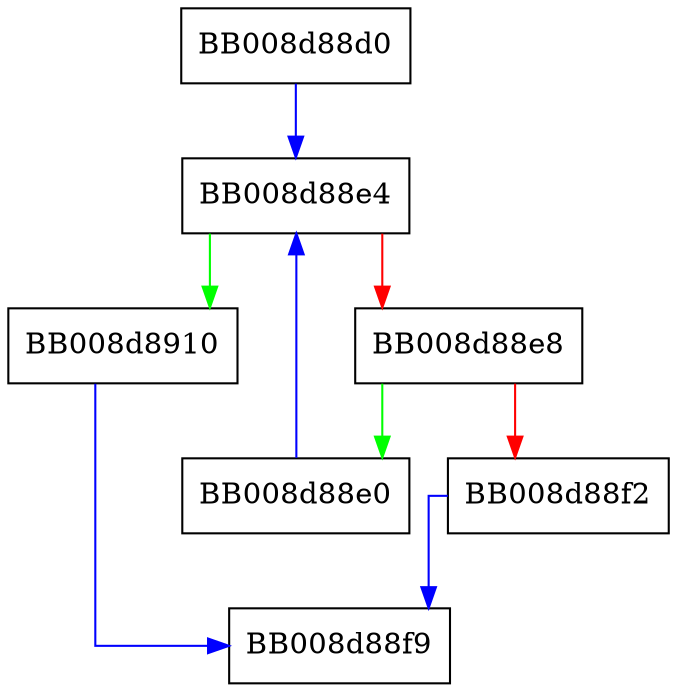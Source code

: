 digraph gai_strerror {
  node [shape="box"];
  graph [splines=ortho];
  BB008d88d0 -> BB008d88e4 [color="blue"];
  BB008d88e0 -> BB008d88e4 [color="blue"];
  BB008d88e4 -> BB008d8910 [color="green"];
  BB008d88e4 -> BB008d88e8 [color="red"];
  BB008d88e8 -> BB008d88e0 [color="green"];
  BB008d88e8 -> BB008d88f2 [color="red"];
  BB008d88f2 -> BB008d88f9 [color="blue"];
  BB008d8910 -> BB008d88f9 [color="blue"];
}